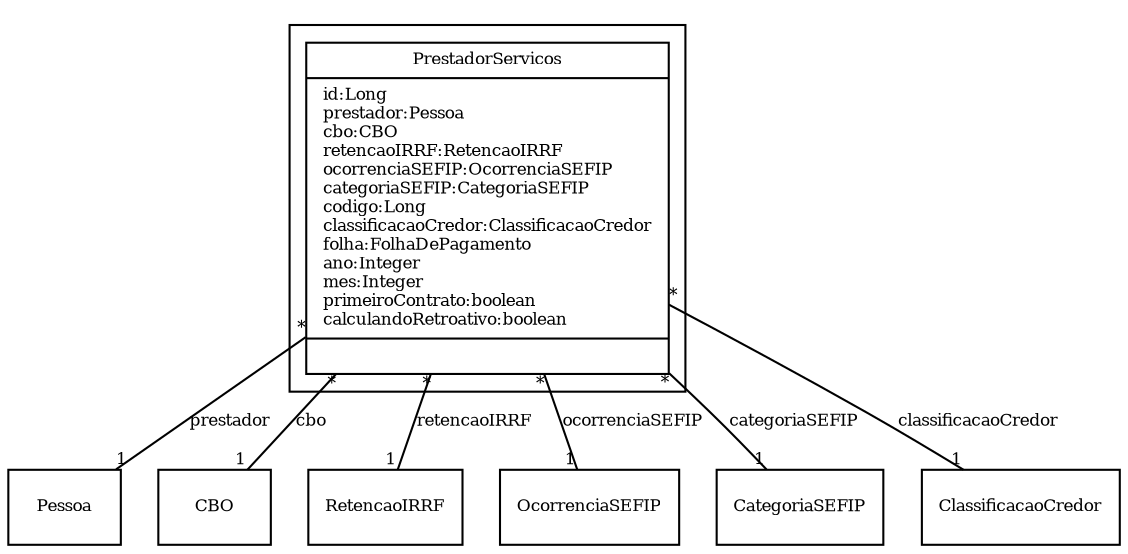 digraph G{
fontname = "Times-Roman"
fontsize = 8

node [
        fontname = "Times-Roman"
        fontsize = 8
        shape = "record"
]

edge [
        fontname = "Times-Roman"
        fontsize = 8
]

subgraph clusterCADASTRO_DE_PRESTADOR_DE_SERVICOS
{
PrestadorServicos [label = "{PrestadorServicos|id:Long\lprestador:Pessoa\lcbo:CBO\lretencaoIRRF:RetencaoIRRF\locorrenciaSEFIP:OcorrenciaSEFIP\lcategoriaSEFIP:CategoriaSEFIP\lcodigo:Long\lclassificacaoCredor:ClassificacaoCredor\lfolha:FolhaDePagamento\lano:Integer\lmes:Integer\lprimeiroContrato:boolean\lcalculandoRetroativo:boolean\l|\l}"]
}
edge [arrowhead = "none" headlabel = "1" taillabel = "*"] PrestadorServicos -> Pessoa [label = "prestador"]
edge [arrowhead = "none" headlabel = "1" taillabel = "*"] PrestadorServicos -> CBO [label = "cbo"]
edge [arrowhead = "none" headlabel = "1" taillabel = "*"] PrestadorServicos -> RetencaoIRRF [label = "retencaoIRRF"]
edge [arrowhead = "none" headlabel = "1" taillabel = "*"] PrestadorServicos -> OcorrenciaSEFIP [label = "ocorrenciaSEFIP"]
edge [arrowhead = "none" headlabel = "1" taillabel = "*"] PrestadorServicos -> CategoriaSEFIP [label = "categoriaSEFIP"]
edge [arrowhead = "none" headlabel = "1" taillabel = "*"] PrestadorServicos -> ClassificacaoCredor [label = "classificacaoCredor"]
}

